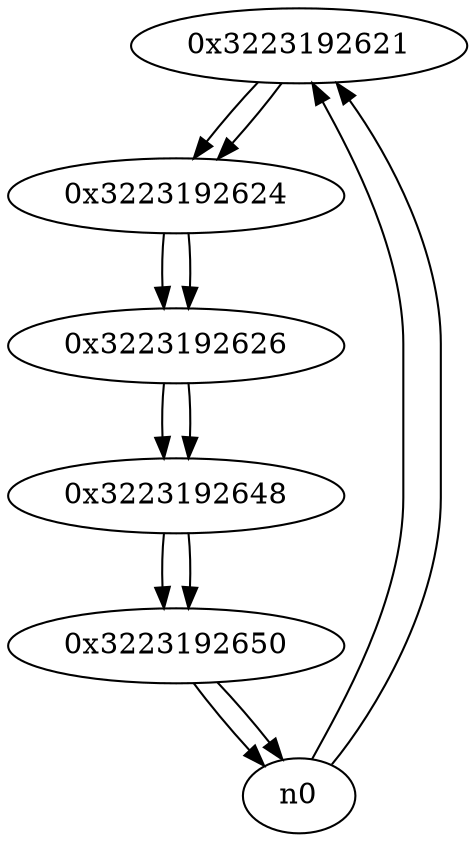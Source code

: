 digraph G{
/* nodes */
  n1 [label="0x3223192621"]
  n2 [label="0x3223192624"]
  n3 [label="0x3223192626"]
  n4 [label="0x3223192648"]
  n5 [label="0x3223192650"]
/* edges */
n1 -> n2;
n0 -> n1;
n0 -> n1;
n2 -> n3;
n1 -> n2;
n3 -> n4;
n2 -> n3;
n4 -> n5;
n3 -> n4;
n5 -> n0;
n5 -> n0;
n4 -> n5;
}
